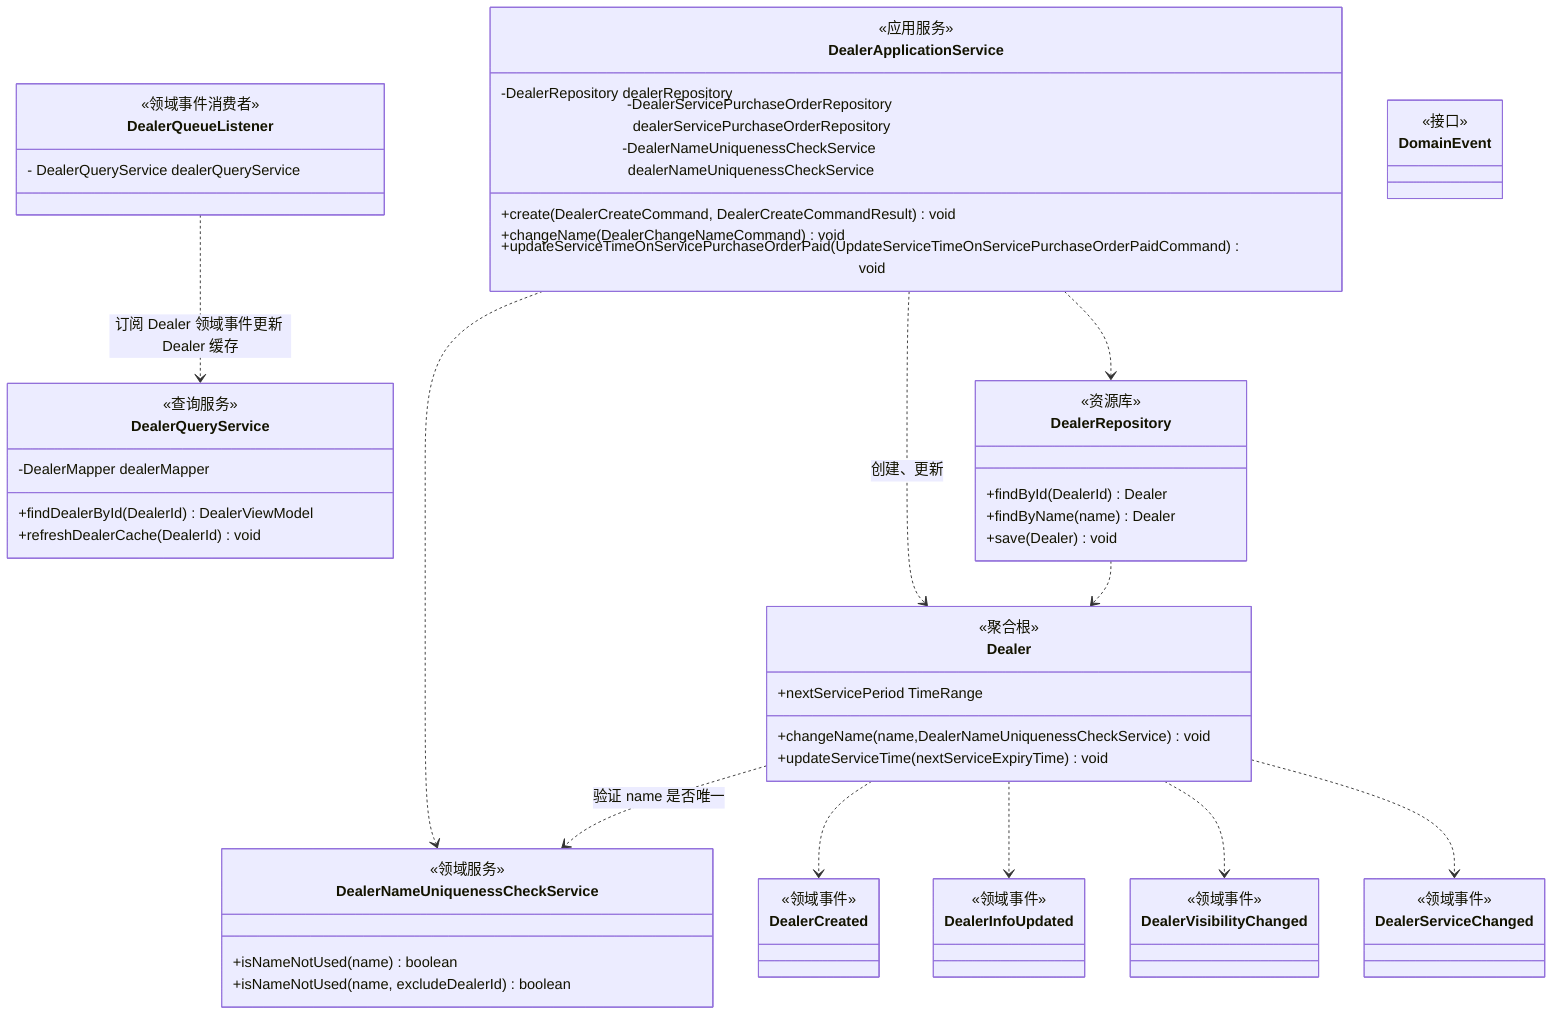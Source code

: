 classDiagram
    class DealerApplicationService {
        <<应用服务>>
        -DealerRepository dealerRepository
        -DealerServicePurchaseOrderRepository dealerServicePurchaseOrderRepository
        -DealerNameUniquenessCheckService dealerNameUniquenessCheckService

        +create(DealerCreateCommand, DealerCreateCommandResult) void
        +changeName(DealerChangeNameCommand) void
        +updateServiceTimeOnServicePurchaseOrderPaid(UpdateServiceTimeOnServicePurchaseOrderPaidCommand) void

    }

    class DealerQueryService {
        <<查询服务>>
        -DealerMapper dealerMapper

        +findDealerById(DealerId) DealerViewModel
        +refreshDealerCache(DealerId) void
    }

    class DealerQueueListener {
        <<领域事件消费者>>
        - DealerQueryService dealerQueryService
    }

    class Dealer {
        <<聚合根>>
        +changeName(name,DealerNameUniquenessCheckService) void
        +nextServicePeriod TimeRange
        +updateServiceTime(nextServiceExpiryTime) void
    }

    class DealerRepository {
        <<资源库>>
        +findById(DealerId) Dealer
        +findByName(name) Dealer
        +save(Dealer) void
    }

    class DealerNameUniquenessCheckService {
        <<领域服务>>
        +isNameNotUsed(name) boolean
        +isNameNotUsed(name, excludeDealerId) boolean
    }

    class DomainEvent {
        <<接口>>
    }

    class DealerCreated {
        <<领域事件>>
    }

    class DealerInfoUpdated {
        <<领域事件>>
    }

    class DealerVisibilityChanged {
        <<领域事件>>
    }

    class DealerServiceChanged {
        <<领域事件>>
    }

    DealerQueueListener ..> DealerQueryService: 订阅 Dealer 领域事件更新 Dealer 缓存
    DealerApplicationService ..> Dealer: 创建、更新
    DealerApplicationService ..> DealerRepository
    DealerApplicationService ..> DealerNameUniquenessCheckService
    Dealer ..> DealerNameUniquenessCheckService: 验证 name 是否唯一
    DealerRepository ..> Dealer

    Dealer ..> DealerCreated
    Dealer ..> DealerInfoUpdated
    Dealer ..> DealerVisibilityChanged
    Dealer ..> DealerServiceChanged



%%    DealerQueueListener <|.. DealerCreated
%%    DealerQueueListener <|.. DealerInfoUpdated
%%    DealerQueueListener <|.. DealerServiceChanged
%%    DealerQueueListener <|.. DealerVisibilityChanged